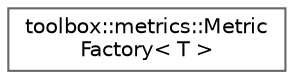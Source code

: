 digraph "Graphical Class Hierarchy"
{
 // LATEX_PDF_SIZE
  bgcolor="transparent";
  edge [fontname=Helvetica,fontsize=10,labelfontname=Helvetica,labelfontsize=10];
  node [fontname=Helvetica,fontsize=10,shape=box,height=0.2,width=0.4];
  rankdir="LR";
  Node0 [id="Node000000",label="toolbox::metrics::Metric\lFactory\< T \>",height=0.2,width=0.4,color="grey40", fillcolor="white", style="filled",URL="$classtoolbox_1_1metrics_1_1_metric_factory.html",tooltip=" "];
}

